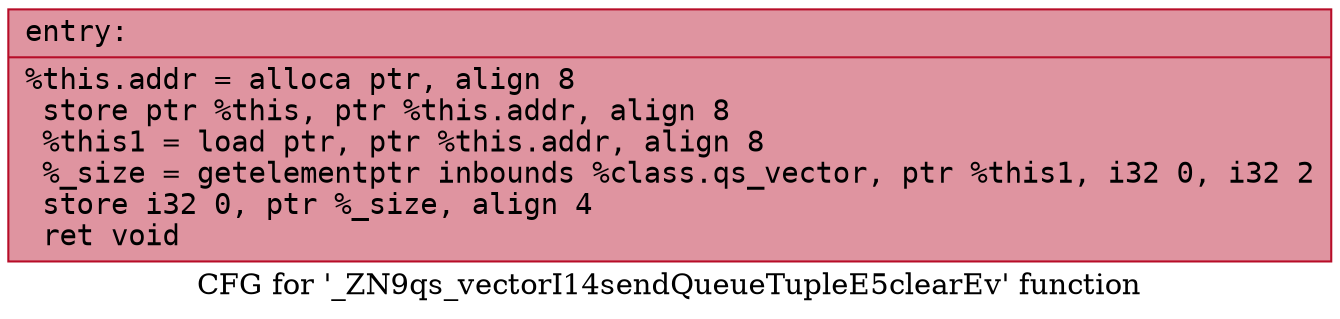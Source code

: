 digraph "CFG for '_ZN9qs_vectorI14sendQueueTupleE5clearEv' function" {
	label="CFG for '_ZN9qs_vectorI14sendQueueTupleE5clearEv' function";

	Node0x55deda3975a0 [shape=record,color="#b70d28ff", style=filled, fillcolor="#b70d2870" fontname="Courier",label="{entry:\l|  %this.addr = alloca ptr, align 8\l  store ptr %this, ptr %this.addr, align 8\l  %this1 = load ptr, ptr %this.addr, align 8\l  %_size = getelementptr inbounds %class.qs_vector, ptr %this1, i32 0, i32 2\l  store i32 0, ptr %_size, align 4\l  ret void\l}"];
}
